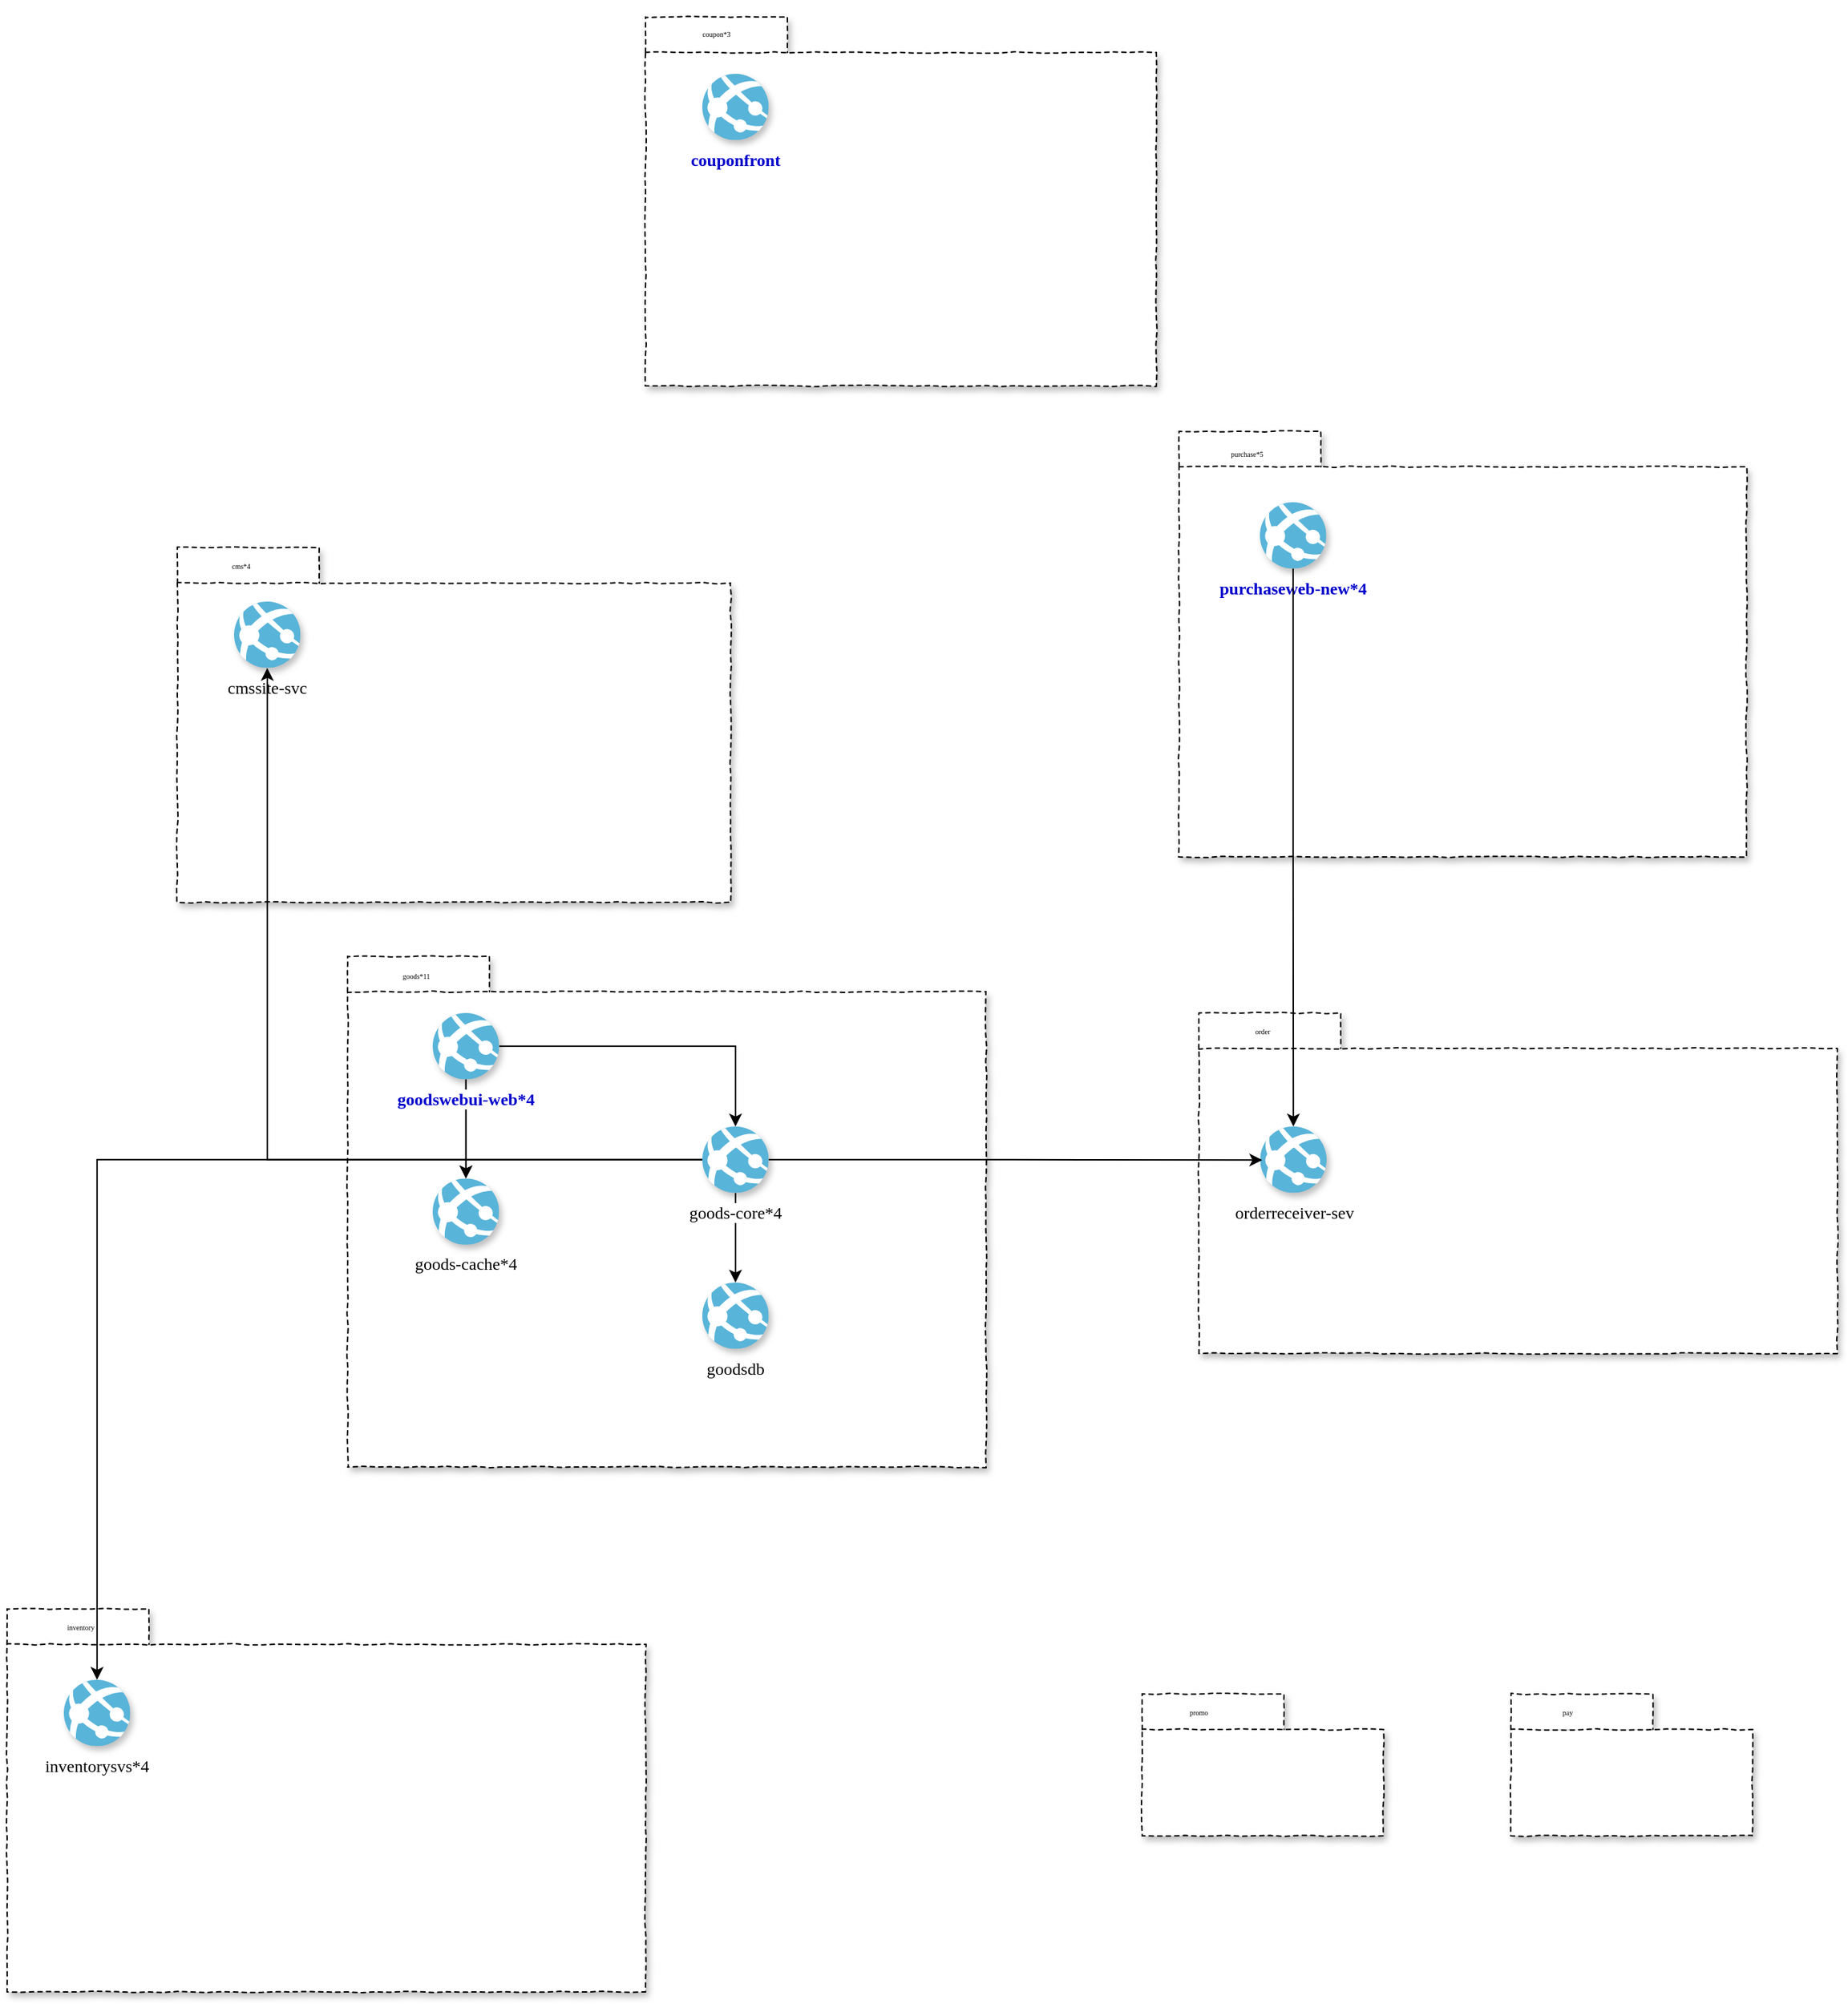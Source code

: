 <mxfile version="20.2.7" type="github">
  <diagram id="czq2NwJjlsjAraEdjovs" name="第 1 页">
    <mxGraphModel dx="2064" dy="1859" grid="1" gridSize="10" guides="1" tooltips="1" connect="1" arrows="1" fold="1" page="1" pageScale="1" pageWidth="827" pageHeight="1169" math="0" shadow="0">
      <root>
        <mxCell id="0" />
        <mxCell id="1" parent="0" />
        <mxCell id="hmzTRBHMW24GZiser8V7-12" value="" style="group" vertex="1" connectable="0" parent="1">
          <mxGeometry x="-220" y="-260" width="450" height="360" as="geometry" />
        </mxCell>
        <mxCell id="hmzTRBHMW24GZiser8V7-7" value="" style="shape=folder;spacingTop=10;tabWidth=100;tabHeight=25;tabPosition=left;dashed=1;enumerate=0;comic=1;jiggle=1;treeMoving=0;treeFolding=0;deletable=1;rotatable=0;noLabel=0;shadow=1;sketch=0;" vertex="1" parent="hmzTRBHMW24GZiser8V7-12">
          <mxGeometry x="10" width="450" height="360" as="geometry" />
        </mxCell>
        <mxCell id="hmzTRBHMW24GZiser8V7-11" value="goods*11" style="text;html=1;strokeColor=none;fillColor=none;align=center;verticalAlign=middle;whiteSpace=wrap;rounded=0;shadow=1;comic=1;sketch=0;jiggle=1;fontFamily=Verdana;fontSize=5;" vertex="1" parent="hmzTRBHMW24GZiser8V7-12">
          <mxGeometry x="14.516" y="-8.882e-16" width="87.097" height="28.8" as="geometry" />
        </mxCell>
        <mxCell id="hmzTRBHMW24GZiser8V7-35" style="edgeStyle=orthogonalEdgeStyle;rounded=0;orthogonalLoop=1;jettySize=auto;html=1;fontFamily=Verdana;fontSize=5;fontColor=#000000;" edge="1" parent="hmzTRBHMW24GZiser8V7-12" source="hmzTRBHMW24GZiser8V7-31" target="hmzTRBHMW24GZiser8V7-34">
          <mxGeometry relative="1" as="geometry" />
        </mxCell>
        <mxCell id="hmzTRBHMW24GZiser8V7-37" style="edgeStyle=orthogonalEdgeStyle;rounded=0;orthogonalLoop=1;jettySize=auto;html=1;fontFamily=Verdana;fontSize=5;fontColor=#000000;" edge="1" parent="hmzTRBHMW24GZiser8V7-12" source="hmzTRBHMW24GZiser8V7-31" target="hmzTRBHMW24GZiser8V7-36">
          <mxGeometry relative="1" as="geometry" />
        </mxCell>
        <mxCell id="hmzTRBHMW24GZiser8V7-44" value="" style="edgeStyle=orthogonalEdgeStyle;rounded=0;orthogonalLoop=1;jettySize=auto;html=1;fontFamily=Verdana;fontSize=5;fontColor=#0000CC;" edge="1" parent="hmzTRBHMW24GZiser8V7-12" source="hmzTRBHMW24GZiser8V7-31" target="hmzTRBHMW24GZiser8V7-36">
          <mxGeometry relative="1" as="geometry" />
        </mxCell>
        <mxCell id="hmzTRBHMW24GZiser8V7-31" value="&lt;b&gt;&lt;font color=&quot;#0000cc&quot;&gt;goodswebui-web*4&lt;/font&gt;&lt;/b&gt;" style="sketch=0;aspect=fixed;html=1;points=[];align=center;image;fontSize=12;image=img/lib/mscae/App_Services.svg;shadow=1;comic=1;jiggle=1;fontFamily=Verdana;" vertex="1" parent="hmzTRBHMW24GZiser8V7-12">
          <mxGeometry x="70" y="40" width="46.8" height="46.8" as="geometry" />
        </mxCell>
        <mxCell id="hmzTRBHMW24GZiser8V7-39" style="edgeStyle=orthogonalEdgeStyle;rounded=0;orthogonalLoop=1;jettySize=auto;html=1;fontFamily=Verdana;fontSize=5;fontColor=#000000;" edge="1" parent="hmzTRBHMW24GZiser8V7-12" source="hmzTRBHMW24GZiser8V7-34" target="hmzTRBHMW24GZiser8V7-38">
          <mxGeometry relative="1" as="geometry" />
        </mxCell>
        <mxCell id="hmzTRBHMW24GZiser8V7-34" value="&lt;span style=&quot;font-weight: normal;&quot;&gt;goods-core*4&lt;/span&gt;" style="sketch=0;aspect=fixed;html=1;points=[];align=center;image;fontSize=12;image=img/lib/mscae/App_Services.svg;shadow=1;comic=1;jiggle=1;fontFamily=Verdana;fontStyle=1" vertex="1" parent="hmzTRBHMW24GZiser8V7-12">
          <mxGeometry x="260" y="120" width="46.8" height="46.8" as="geometry" />
        </mxCell>
        <mxCell id="hmzTRBHMW24GZiser8V7-36" value="&lt;span style=&quot;font-weight: normal;&quot;&gt;goods-cache*4&lt;/span&gt;" style="sketch=0;aspect=fixed;html=1;points=[];align=center;image;fontSize=12;image=img/lib/mscae/App_Services.svg;shadow=1;comic=1;jiggle=1;fontFamily=Verdana;fontStyle=1" vertex="1" parent="hmzTRBHMW24GZiser8V7-12">
          <mxGeometry x="70" y="156.6" width="46.8" height="46.8" as="geometry" />
        </mxCell>
        <mxCell id="hmzTRBHMW24GZiser8V7-38" value="&lt;span style=&quot;font-weight: normal;&quot;&gt;goodsdb&lt;/span&gt;" style="sketch=0;aspect=fixed;html=1;points=[];align=center;image;fontSize=12;image=img/lib/mscae/App_Services.svg;shadow=1;comic=1;jiggle=1;fontFamily=Verdana;fontStyle=1" vertex="1" parent="hmzTRBHMW24GZiser8V7-12">
          <mxGeometry x="260" y="230" width="46.8" height="46.8" as="geometry" />
        </mxCell>
        <mxCell id="hmzTRBHMW24GZiser8V7-13" value="" style="group" vertex="1" connectable="0" parent="1">
          <mxGeometry x="376" y="-630" width="400" height="300" as="geometry" />
        </mxCell>
        <mxCell id="hmzTRBHMW24GZiser8V7-14" value="" style="shape=folder;spacingTop=10;tabWidth=100;tabHeight=25;tabPosition=left;dashed=1;enumerate=0;comic=1;jiggle=1;treeMoving=0;treeFolding=0;deletable=1;rotatable=0;noLabel=0;shadow=1;sketch=0;" vertex="1" parent="hmzTRBHMW24GZiser8V7-13">
          <mxGeometry width="400" height="300" as="geometry" />
        </mxCell>
        <mxCell id="hmzTRBHMW24GZiser8V7-15" value="purchase*5" style="text;html=1;strokeColor=none;fillColor=none;align=center;verticalAlign=middle;whiteSpace=wrap;rounded=0;shadow=1;comic=1;sketch=0;jiggle=1;fontFamily=Verdana;fontSize=5;" vertex="1" parent="hmzTRBHMW24GZiser8V7-13">
          <mxGeometry width="96.47" height="31" as="geometry" />
        </mxCell>
        <mxCell id="hmzTRBHMW24GZiser8V7-43" value="&lt;b&gt;&lt;font color=&quot;#0000cc&quot;&gt;purchaseweb-new*4&lt;/font&gt;&lt;/b&gt;" style="sketch=0;aspect=fixed;html=1;points=[];align=center;image;fontSize=12;image=img/lib/mscae/App_Services.svg;shadow=1;comic=1;jiggle=1;fontFamily=Verdana;" vertex="1" parent="hmzTRBHMW24GZiser8V7-13">
          <mxGeometry x="57.0" y="50" width="46.8" height="46.8" as="geometry" />
        </mxCell>
        <mxCell id="hmzTRBHMW24GZiser8V7-16" value="" style="group" vertex="1" connectable="0" parent="1">
          <mxGeometry y="-922" width="360" height="260" as="geometry" />
        </mxCell>
        <mxCell id="hmzTRBHMW24GZiser8V7-17" value="" style="shape=folder;spacingTop=10;tabWidth=100;tabHeight=25;tabPosition=left;dashed=1;enumerate=0;comic=1;jiggle=1;treeMoving=0;treeFolding=0;deletable=1;rotatable=0;noLabel=0;shadow=1;sketch=0;" vertex="1" parent="hmzTRBHMW24GZiser8V7-16">
          <mxGeometry width="360" height="260" as="geometry" />
        </mxCell>
        <mxCell id="hmzTRBHMW24GZiser8V7-18" value="coupon*3" style="text;html=1;strokeColor=none;fillColor=none;align=center;verticalAlign=middle;whiteSpace=wrap;rounded=0;shadow=1;comic=1;sketch=0;jiggle=1;fontFamily=Verdana;fontSize=5;" vertex="1" parent="hmzTRBHMW24GZiser8V7-16">
          <mxGeometry y="-8" width="100" height="40" as="geometry" />
        </mxCell>
        <mxCell id="hmzTRBHMW24GZiser8V7-49" value="&lt;font style=&quot;&quot; color=&quot;#0000cc&quot;&gt;&lt;b&gt;couponfront&lt;/b&gt;&lt;br&gt;&lt;/font&gt;" style="sketch=0;aspect=fixed;html=1;points=[];align=center;image;fontSize=12;image=img/lib/mscae/App_Services.svg;shadow=1;comic=1;jiggle=1;fontFamily=Verdana;" vertex="1" parent="hmzTRBHMW24GZiser8V7-16">
          <mxGeometry x="40.0" y="40" width="46.8" height="46.8" as="geometry" />
        </mxCell>
        <mxCell id="hmzTRBHMW24GZiser8V7-19" value="" style="group" vertex="1" connectable="0" parent="1">
          <mxGeometry x="350" y="260" width="170" height="100" as="geometry" />
        </mxCell>
        <mxCell id="hmzTRBHMW24GZiser8V7-20" value="" style="shape=folder;spacingTop=10;tabWidth=100;tabHeight=25;tabPosition=left;dashed=1;enumerate=0;comic=1;jiggle=1;treeMoving=0;treeFolding=0;deletable=1;rotatable=0;noLabel=0;shadow=1;sketch=0;" vertex="1" parent="hmzTRBHMW24GZiser8V7-19">
          <mxGeometry width="170" height="100" as="geometry" />
        </mxCell>
        <mxCell id="hmzTRBHMW24GZiser8V7-21" value="promo" style="text;html=1;strokeColor=none;fillColor=none;align=center;verticalAlign=middle;whiteSpace=wrap;rounded=0;shadow=1;comic=1;sketch=0;jiggle=1;fontFamily=Verdana;fontSize=5;" vertex="1" parent="hmzTRBHMW24GZiser8V7-19">
          <mxGeometry x="10" y="3" width="60" height="20" as="geometry" />
        </mxCell>
        <mxCell id="hmzTRBHMW24GZiser8V7-22" value="" style="group" vertex="1" connectable="0" parent="1">
          <mxGeometry x="390" y="-220" width="450" height="240" as="geometry" />
        </mxCell>
        <mxCell id="hmzTRBHMW24GZiser8V7-23" value="" style="shape=folder;spacingTop=10;tabWidth=100;tabHeight=25;tabPosition=left;dashed=1;enumerate=0;comic=1;jiggle=1;treeMoving=0;treeFolding=0;deletable=1;rotatable=0;noLabel=0;shadow=1;sketch=0;" vertex="1" parent="hmzTRBHMW24GZiser8V7-22">
          <mxGeometry width="450" height="240" as="geometry" />
        </mxCell>
        <mxCell id="hmzTRBHMW24GZiser8V7-24" value="order" style="text;html=1;strokeColor=none;fillColor=none;align=center;verticalAlign=middle;whiteSpace=wrap;rounded=0;shadow=1;comic=1;sketch=0;jiggle=1;fontFamily=Verdana;fontSize=5;" vertex="1" parent="hmzTRBHMW24GZiser8V7-22">
          <mxGeometry y="-2" width="90" height="30" as="geometry" />
        </mxCell>
        <mxCell id="hmzTRBHMW24GZiser8V7-40" value="&lt;span style=&quot;font-weight: 400;&quot;&gt;orderreceiver-sev&lt;/span&gt;" style="sketch=0;aspect=fixed;html=1;points=[];align=center;image;fontSize=12;image=img/lib/mscae/App_Services.svg;shadow=1;comic=1;jiggle=1;fontFamily=Verdana;fontStyle=1" vertex="1" parent="hmzTRBHMW24GZiser8V7-22">
          <mxGeometry x="43.2" y="80" width="46.8" height="46.8" as="geometry" />
        </mxCell>
        <mxCell id="hmzTRBHMW24GZiser8V7-25" value="" style="group" vertex="1" connectable="0" parent="1">
          <mxGeometry x="610" y="260" width="170" height="100" as="geometry" />
        </mxCell>
        <mxCell id="hmzTRBHMW24GZiser8V7-26" value="" style="shape=folder;spacingTop=10;tabWidth=100;tabHeight=25;tabPosition=left;dashed=1;enumerate=0;comic=1;jiggle=1;treeMoving=0;treeFolding=0;deletable=1;rotatable=0;noLabel=0;shadow=1;sketch=0;" vertex="1" parent="hmzTRBHMW24GZiser8V7-25">
          <mxGeometry width="170" height="100" as="geometry" />
        </mxCell>
        <mxCell id="hmzTRBHMW24GZiser8V7-27" value="pay" style="text;html=1;strokeColor=none;fillColor=none;align=center;verticalAlign=middle;whiteSpace=wrap;rounded=0;shadow=1;comic=1;sketch=0;jiggle=1;fontFamily=Verdana;fontSize=5;" vertex="1" parent="hmzTRBHMW24GZiser8V7-25">
          <mxGeometry x="10" y="3" width="60" height="20" as="geometry" />
        </mxCell>
        <mxCell id="hmzTRBHMW24GZiser8V7-28" value="" style="group" vertex="1" connectable="0" parent="1">
          <mxGeometry x="-450" y="200" width="450" height="270" as="geometry" />
        </mxCell>
        <mxCell id="hmzTRBHMW24GZiser8V7-29" value="" style="shape=folder;spacingTop=10;tabWidth=100;tabHeight=25;tabPosition=left;dashed=1;enumerate=0;comic=1;jiggle=1;treeMoving=0;treeFolding=0;deletable=1;rotatable=0;noLabel=0;shadow=1;sketch=0;" vertex="1" parent="hmzTRBHMW24GZiser8V7-28">
          <mxGeometry width="450" height="270" as="geometry" />
        </mxCell>
        <mxCell id="hmzTRBHMW24GZiser8V7-30" value="inventory" style="text;html=1;strokeColor=none;fillColor=none;align=center;verticalAlign=middle;whiteSpace=wrap;rounded=0;shadow=1;comic=1;sketch=0;jiggle=1;fontFamily=Verdana;fontSize=5;" vertex="1" parent="hmzTRBHMW24GZiser8V7-28">
          <mxGeometry y="-3" width="103.53" height="31.9" as="geometry" />
        </mxCell>
        <mxCell id="hmzTRBHMW24GZiser8V7-47" value="&lt;span style=&quot;font-weight: 400;&quot;&gt;inventorysvs*4&lt;/span&gt;" style="sketch=0;aspect=fixed;html=1;points=[];align=center;image;fontSize=12;image=img/lib/mscae/App_Services.svg;shadow=1;comic=1;jiggle=1;fontFamily=Verdana;fontStyle=1" vertex="1" parent="hmzTRBHMW24GZiser8V7-28">
          <mxGeometry x="40" y="50" width="46.8" height="46.8" as="geometry" />
        </mxCell>
        <mxCell id="hmzTRBHMW24GZiser8V7-45" style="edgeStyle=orthogonalEdgeStyle;rounded=0;orthogonalLoop=1;jettySize=auto;html=1;fontFamily=Verdana;fontSize=5;fontColor=#0000CC;" edge="1" parent="1" source="hmzTRBHMW24GZiser8V7-43" target="hmzTRBHMW24GZiser8V7-40">
          <mxGeometry relative="1" as="geometry" />
        </mxCell>
        <mxCell id="hmzTRBHMW24GZiser8V7-46" style="edgeStyle=orthogonalEdgeStyle;rounded=0;orthogonalLoop=1;jettySize=auto;html=1;entryX=0.031;entryY=0.506;entryDx=0;entryDy=0;entryPerimeter=0;fontFamily=Verdana;fontSize=5;fontColor=#0000CC;" edge="1" parent="1" source="hmzTRBHMW24GZiser8V7-34" target="hmzTRBHMW24GZiser8V7-40">
          <mxGeometry relative="1" as="geometry" />
        </mxCell>
        <mxCell id="hmzTRBHMW24GZiser8V7-48" style="edgeStyle=orthogonalEdgeStyle;rounded=0;orthogonalLoop=1;jettySize=auto;html=1;fontFamily=Verdana;fontSize=5;fontColor=#0000CC;" edge="1" parent="1" source="hmzTRBHMW24GZiser8V7-34" target="hmzTRBHMW24GZiser8V7-47">
          <mxGeometry relative="1" as="geometry" />
        </mxCell>
        <mxCell id="hmzTRBHMW24GZiser8V7-50" value="" style="group" vertex="1" connectable="0" parent="1">
          <mxGeometry x="-330" y="-548" width="390" height="250" as="geometry" />
        </mxCell>
        <mxCell id="hmzTRBHMW24GZiser8V7-51" value="" style="shape=folder;spacingTop=10;tabWidth=100;tabHeight=25;tabPosition=left;dashed=1;enumerate=0;comic=1;jiggle=1;treeMoving=0;treeFolding=0;deletable=1;rotatable=0;noLabel=0;shadow=1;sketch=0;" vertex="1" parent="hmzTRBHMW24GZiser8V7-50">
          <mxGeometry width="390" height="250" as="geometry" />
        </mxCell>
        <mxCell id="hmzTRBHMW24GZiser8V7-52" value="cms*4" style="text;html=1;strokeColor=none;fillColor=none;align=center;verticalAlign=middle;whiteSpace=wrap;rounded=0;shadow=1;comic=1;sketch=0;jiggle=1;fontFamily=Verdana;fontSize=5;" vertex="1" parent="hmzTRBHMW24GZiser8V7-50">
          <mxGeometry x="10" y="-2" width="70" height="30" as="geometry" />
        </mxCell>
        <mxCell id="hmzTRBHMW24GZiser8V7-53" value="&lt;span style=&quot;font-weight: 400;&quot;&gt;cmssite-svc&lt;/span&gt;" style="sketch=0;aspect=fixed;html=1;points=[];align=center;image;fontSize=12;image=img/lib/mscae/App_Services.svg;shadow=1;comic=1;jiggle=1;fontFamily=Verdana;fontStyle=1" vertex="1" parent="hmzTRBHMW24GZiser8V7-50">
          <mxGeometry x="40" y="38" width="46.8" height="46.8" as="geometry" />
        </mxCell>
        <mxCell id="hmzTRBHMW24GZiser8V7-54" style="edgeStyle=orthogonalEdgeStyle;rounded=0;orthogonalLoop=1;jettySize=auto;html=1;fontFamily=Verdana;fontSize=5;fontColor=#0000CC;" edge="1" parent="1" source="hmzTRBHMW24GZiser8V7-34" target="hmzTRBHMW24GZiser8V7-53">
          <mxGeometry relative="1" as="geometry" />
        </mxCell>
      </root>
    </mxGraphModel>
  </diagram>
</mxfile>
